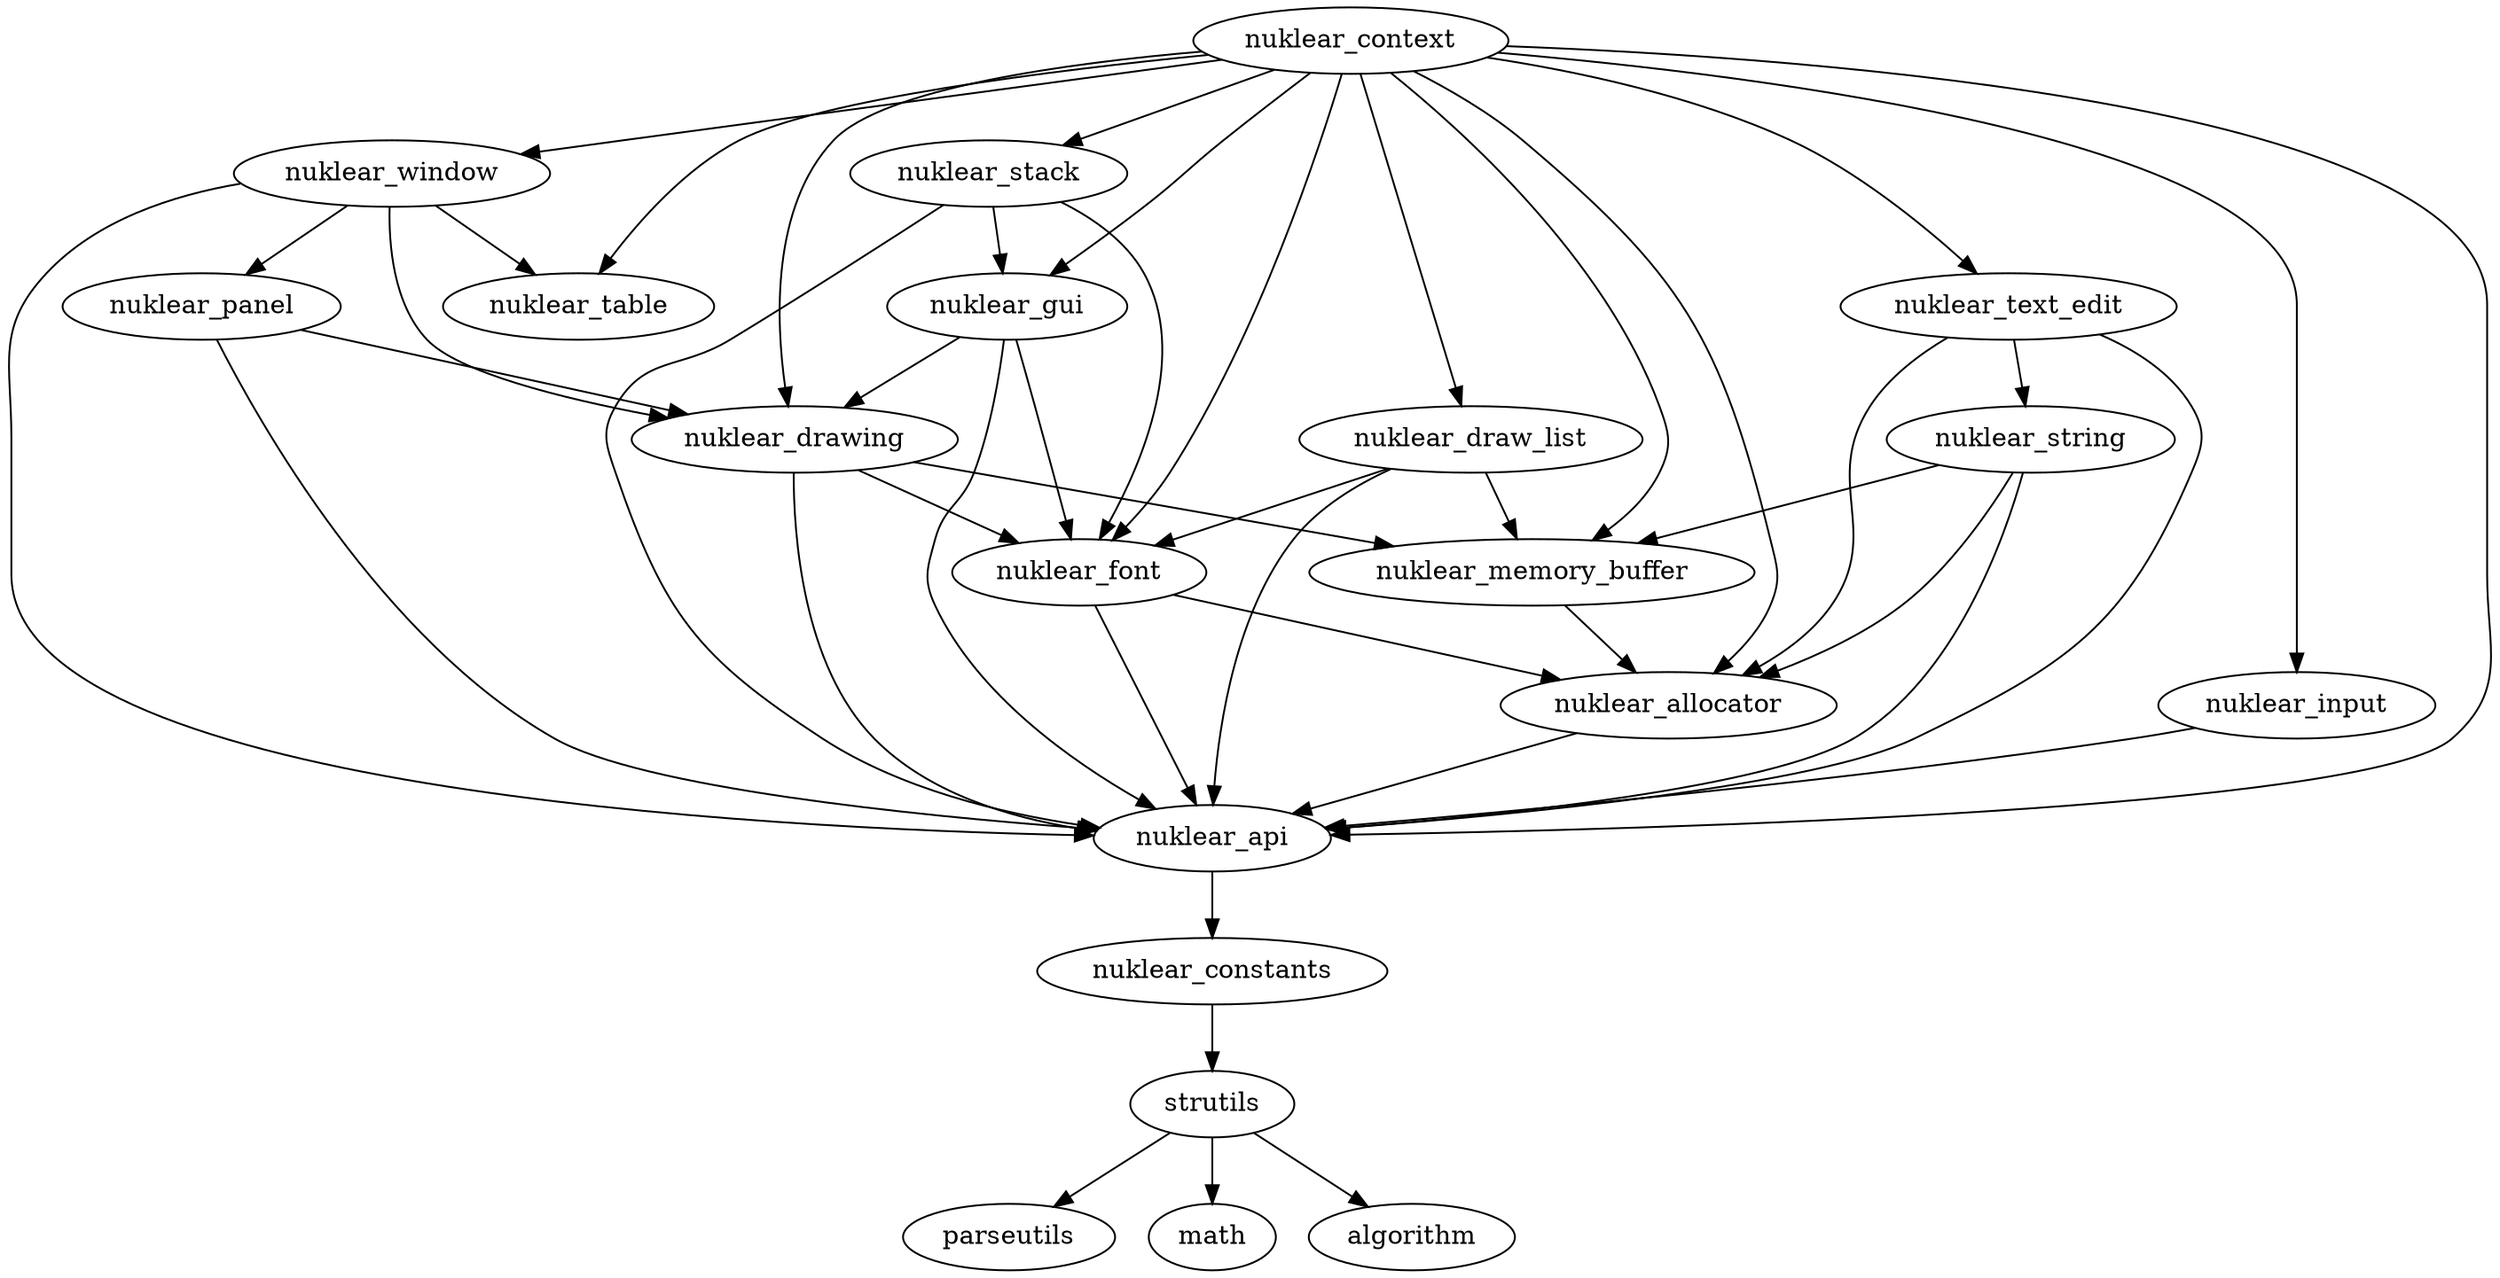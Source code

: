 digraph nuklear_context {
strutils -> parseutils;
strutils -> math;
strutils -> algorithm;
nuklear_constants -> strutils;
nuklear_api -> nuklear_constants;
nuklear_allocator -> nuklear_api;
nuklear_memory_buffer -> nuklear_allocator;
nuklear_font -> nuklear_api;
nuklear_font -> nuklear_allocator;
nuklear_drawing -> nuklear_api;
nuklear_drawing -> nuklear_memory_buffer;
nuklear_drawing -> nuklear_font;
nuklear_draw_list -> nuklear_api;
nuklear_draw_list -> nuklear_memory_buffer;
nuklear_draw_list -> nuklear_font;
nuklear_gui -> nuklear_api;
nuklear_gui -> nuklear_drawing;
nuklear_gui -> nuklear_font;
nuklear_input -> nuklear_api;
nuklear_stack -> nuklear_api;
nuklear_stack -> nuklear_gui;
nuklear_stack -> nuklear_font;
nuklear_string -> nuklear_memory_buffer;
nuklear_string -> nuklear_allocator;
nuklear_string -> nuklear_api;
nuklear_text_edit -> nuklear_string;
nuklear_text_edit -> nuklear_api;
nuklear_text_edit -> nuklear_allocator;
nuklear_panel -> nuklear_api;
nuklear_panel -> nuklear_drawing;
nuklear_window -> nuklear_api;
nuklear_window -> nuklear_panel;
nuklear_window -> nuklear_drawing;
nuklear_window -> nuklear_table;
nuklear_context -> nuklear_allocator;
nuklear_context -> nuklear_api;
nuklear_context -> nuklear_drawing;
nuklear_context -> nuklear_draw_list;
nuklear_context -> nuklear_font;
nuklear_context -> nuklear_gui;
nuklear_context -> nuklear_input;
nuklear_context -> nuklear_memory_buffer;
nuklear_context -> nuklear_stack;
nuklear_context -> nuklear_table;
nuklear_context -> nuklear_text_edit;
nuklear_context -> nuklear_window;
}
